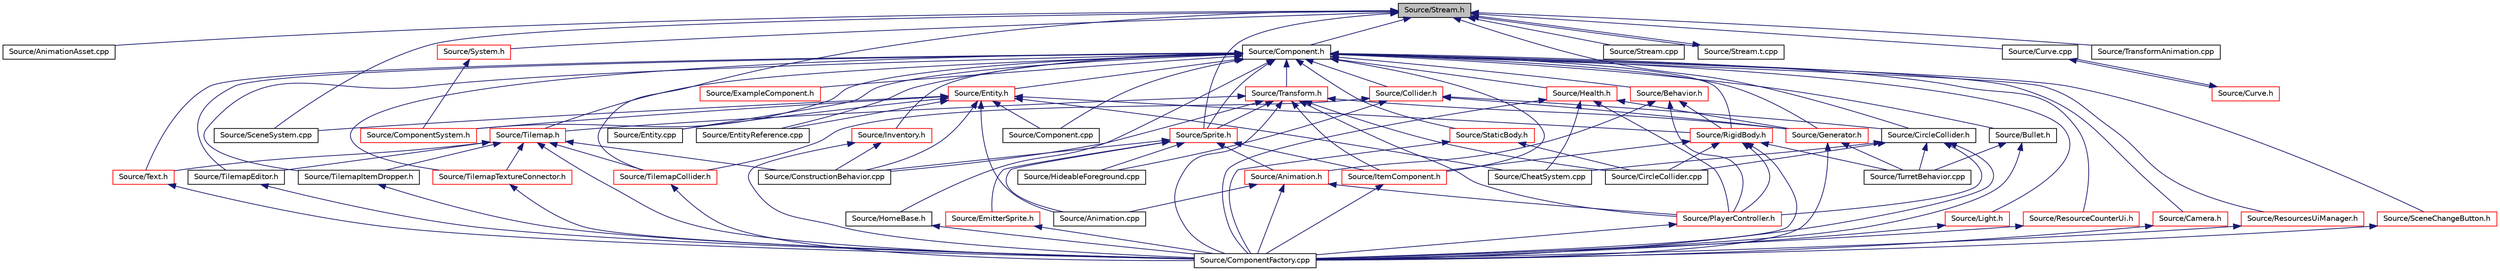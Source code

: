 digraph "Source/Stream.h"
{
 // LATEX_PDF_SIZE
  edge [fontname="Helvetica",fontsize="10",labelfontname="Helvetica",labelfontsize="10"];
  node [fontname="Helvetica",fontsize="10",shape=record];
  Node1 [label="Source/Stream.h",height=0.2,width=0.4,color="black", fillcolor="grey75", style="filled", fontcolor="black",tooltip="JSON File reading/writing."];
  Node1 -> Node2 [dir="back",color="midnightblue",fontsize="10",style="solid"];
  Node2 [label="Source/AnimationAsset.cpp",height=0.2,width=0.4,color="black", fillcolor="white", style="filled",URL="$AnimationAsset_8cpp.html",tooltip="Asset that contains information about a spritesheet animation."];
  Node1 -> Node3 [dir="back",color="midnightblue",fontsize="10",style="solid"];
  Node3 [label="Source/CircleCollider.h",height=0.2,width=0.4,color="black", fillcolor="white", style="filled",URL="$CircleCollider_8h.html",tooltip="Circle-shaped collider."];
  Node3 -> Node4 [dir="back",color="midnightblue",fontsize="10",style="solid"];
  Node4 [label="Source/CheatSystem.cpp",height=0.2,width=0.4,color="black", fillcolor="white", style="filled",URL="$CheatSystem_8cpp.html",tooltip="CheatSystem Class definition."];
  Node3 -> Node5 [dir="back",color="midnightblue",fontsize="10",style="solid"];
  Node5 [label="Source/CircleCollider.cpp",height=0.2,width=0.4,color="black", fillcolor="white", style="filled",URL="$CircleCollider_8cpp.html",tooltip="Circle-shaped collider."];
  Node3 -> Node6 [dir="back",color="midnightblue",fontsize="10",style="solid"];
  Node6 [label="Source/ComponentFactory.cpp",height=0.2,width=0.4,color="black", fillcolor="white", style="filled",URL="$ComponentFactory_8cpp.html",tooltip="Definitions for the component factory class."];
  Node3 -> Node7 [dir="back",color="midnightblue",fontsize="10",style="solid"];
  Node7 [label="Source/PlayerController.h",height=0.2,width=0.4,color="red", fillcolor="white", style="filled",URL="$PlayerController_8h.html",tooltip="PlayerController Behaviour Class."];
  Node7 -> Node6 [dir="back",color="midnightblue",fontsize="10",style="solid"];
  Node3 -> Node10 [dir="back",color="midnightblue",fontsize="10",style="solid"];
  Node10 [label="Source/TurretBehavior.cpp",height=0.2,width=0.4,color="black", fillcolor="white", style="filled",URL="$TurretBehavior_8cpp.html",tooltip="Behavior Compenent for Basic Turret"];
  Node1 -> Node11 [dir="back",color="midnightblue",fontsize="10",style="solid"];
  Node11 [label="Source/Component.h",height=0.2,width=0.4,color="black", fillcolor="white", style="filled",URL="$Component_8h.html",tooltip="Virtual component header."];
  Node11 -> Node12 [dir="back",color="midnightblue",fontsize="10",style="solid"];
  Node12 [label="Source/Behavior.h",height=0.2,width=0.4,color="red", fillcolor="white", style="filled",URL="$Behavior_8h.html",tooltip="Virtual behavior component header."];
  Node12 -> Node13 [dir="back",color="midnightblue",fontsize="10",style="solid"];
  Node13 [label="Source/Animation.h",height=0.2,width=0.4,color="red", fillcolor="white", style="filled",URL="$Animation_8h.html",tooltip="animation component class"];
  Node13 -> Node14 [dir="back",color="midnightblue",fontsize="10",style="solid"];
  Node14 [label="Source/Animation.cpp",height=0.2,width=0.4,color="black", fillcolor="white", style="filled",URL="$Animation_8cpp.html",tooltip="animation component implimentation"];
  Node13 -> Node6 [dir="back",color="midnightblue",fontsize="10",style="solid"];
  Node13 -> Node7 [dir="back",color="midnightblue",fontsize="10",style="solid"];
  Node12 -> Node7 [dir="back",color="midnightblue",fontsize="10",style="solid"];
  Node12 -> Node44 [dir="back",color="midnightblue",fontsize="10",style="solid"];
  Node44 [label="Source/RigidBody.h",height=0.2,width=0.4,color="red", fillcolor="white", style="filled",URL="$RigidBody_8h_source.html",tooltip=" "];
  Node44 -> Node5 [dir="back",color="midnightblue",fontsize="10",style="solid"];
  Node44 -> Node6 [dir="back",color="midnightblue",fontsize="10",style="solid"];
  Node44 -> Node54 [dir="back",color="midnightblue",fontsize="10",style="solid"];
  Node54 [label="Source/ItemComponent.h",height=0.2,width=0.4,color="red", fillcolor="white", style="filled",URL="$ItemComponent_8h.html",tooltip="Item in the world that can be picked up."];
  Node54 -> Node6 [dir="back",color="midnightblue",fontsize="10",style="solid"];
  Node44 -> Node7 [dir="back",color="midnightblue",fontsize="10",style="solid"];
  Node44 -> Node10 [dir="back",color="midnightblue",fontsize="10",style="solid"];
  Node11 -> Node57 [dir="back",color="midnightblue",fontsize="10",style="solid"];
  Node57 [label="Source/Bullet.h",height=0.2,width=0.4,color="black", fillcolor="white", style="filled",URL="$Bullet_8h_source.html",tooltip=" "];
  Node57 -> Node6 [dir="back",color="midnightblue",fontsize="10",style="solid"];
  Node57 -> Node10 [dir="back",color="midnightblue",fontsize="10",style="solid"];
  Node11 -> Node58 [dir="back",color="midnightblue",fontsize="10",style="solid"];
  Node58 [label="Source/Camera.h",height=0.2,width=0.4,color="red", fillcolor="white", style="filled",URL="$Camera_8h.html",tooltip="Camera component for rendering."];
  Node58 -> Node6 [dir="back",color="midnightblue",fontsize="10",style="solid"];
  Node11 -> Node70 [dir="back",color="midnightblue",fontsize="10",style="solid"];
  Node70 [label="Source/Collider.h",height=0.2,width=0.4,color="red", fillcolor="white", style="filled",URL="$Collider_8h.html",tooltip="Base component for detecting collisions."];
  Node70 -> Node3 [dir="back",color="midnightblue",fontsize="10",style="solid"];
  Node70 -> Node24 [dir="back",color="midnightblue",fontsize="10",style="solid"];
  Node24 [label="Source/Generator.h",height=0.2,width=0.4,color="red", fillcolor="white", style="filled",URL="$Generator_8h_source.html",tooltip=" "];
  Node24 -> Node6 [dir="back",color="midnightblue",fontsize="10",style="solid"];
  Node24 -> Node10 [dir="back",color="midnightblue",fontsize="10",style="solid"];
  Node70 -> Node32 [dir="back",color="midnightblue",fontsize="10",style="solid"];
  Node32 [label="Source/HideableForeground.cpp",height=0.2,width=0.4,color="black", fillcolor="white", style="filled",URL="$HideableForeground_8cpp.html",tooltip="Component that hides an attached Sprite when it overlaps something."];
  Node70 -> Node71 [dir="back",color="midnightblue",fontsize="10",style="solid"];
  Node71 [label="Source/TilemapCollider.h",height=0.2,width=0.4,color="red", fillcolor="white", style="filled",URL="$TilemapCollider_8h.html",tooltip="tilemap collider"];
  Node71 -> Node6 [dir="back",color="midnightblue",fontsize="10",style="solid"];
  Node11 -> Node72 [dir="back",color="midnightblue",fontsize="10",style="solid"];
  Node72 [label="Source/Component.cpp",height=0.2,width=0.4,color="black", fillcolor="white", style="filled",URL="$Component_8cpp.html",tooltip="Virtual component header."];
  Node11 -> Node73 [dir="back",color="midnightblue",fontsize="10",style="solid"];
  Node73 [label="Source/ComponentSystem.h",height=0.2,width=0.4,color="red", fillcolor="white", style="filled",URL="$ComponentSystem_8h.html",tooltip="System that keeps track of a specific kind of Component."];
  Node11 -> Node76 [dir="back",color="midnightblue",fontsize="10",style="solid"];
  Node76 [label="Source/Entity.cpp",height=0.2,width=0.4,color="black", fillcolor="white", style="filled",URL="$Entity_8cpp.html",tooltip="Function definitions for the Entity class."];
  Node11 -> Node77 [dir="back",color="midnightblue",fontsize="10",style="solid"];
  Node77 [label="Source/Entity.h",height=0.2,width=0.4,color="red", fillcolor="white", style="filled",URL="$Entity_8h.html",tooltip="Entity class which holds Components."];
  Node77 -> Node14 [dir="back",color="midnightblue",fontsize="10",style="solid"];
  Node77 -> Node4 [dir="back",color="midnightblue",fontsize="10",style="solid"];
  Node77 -> Node72 [dir="back",color="midnightblue",fontsize="10",style="solid"];
  Node77 -> Node73 [dir="back",color="midnightblue",fontsize="10",style="solid"];
  Node77 -> Node22 [dir="back",color="midnightblue",fontsize="10",style="solid"];
  Node22 [label="Source/ConstructionBehavior.cpp",height=0.2,width=0.4,color="black", fillcolor="white", style="filled",URL="$ConstructionBehavior_8cpp.html",tooltip="handles the construction of towers and modification of terrain"];
  Node77 -> Node76 [dir="back",color="midnightblue",fontsize="10",style="solid"];
  Node77 -> Node79 [dir="back",color="midnightblue",fontsize="10",style="solid"];
  Node79 [label="Source/EntityReference.cpp",height=0.2,width=0.4,color="black", fillcolor="white", style="filled",URL="$EntityReference_8cpp.html",tooltip="a reference to an Entity in the scene"];
  Node77 -> Node44 [dir="back",color="midnightblue",fontsize="10",style="solid"];
  Node77 -> Node83 [dir="back",color="midnightblue",fontsize="10",style="solid"];
  Node83 [label="Source/SceneSystem.cpp",height=0.2,width=0.4,color="black", fillcolor="white", style="filled",URL="$SceneSystem_8cpp.html",tooltip="handles the process of resetting and changing scenes"];
  Node11 -> Node79 [dir="back",color="midnightblue",fontsize="10",style="solid"];
  Node11 -> Node93 [dir="back",color="midnightblue",fontsize="10",style="solid"];
  Node93 [label="Source/ExampleComponent.h",height=0.2,width=0.4,color="red", fillcolor="white", style="filled",URL="$ExampleComponent_8h.html",tooltip="DESCRIPTION HERE."];
  Node11 -> Node24 [dir="back",color="midnightblue",fontsize="10",style="solid"];
  Node11 -> Node95 [dir="back",color="midnightblue",fontsize="10",style="solid"];
  Node95 [label="Source/Health.h",height=0.2,width=0.4,color="red", fillcolor="white", style="filled",URL="$Health_8h_source.html",tooltip=" "];
  Node95 -> Node4 [dir="back",color="midnightblue",fontsize="10",style="solid"];
  Node95 -> Node6 [dir="back",color="midnightblue",fontsize="10",style="solid"];
  Node95 -> Node24 [dir="back",color="midnightblue",fontsize="10",style="solid"];
  Node95 -> Node7 [dir="back",color="midnightblue",fontsize="10",style="solid"];
  Node11 -> Node96 [dir="back",color="midnightblue",fontsize="10",style="solid"];
  Node96 [label="Source/HomeBase.h",height=0.2,width=0.4,color="black", fillcolor="white", style="filled",URL="$HomeBase_8h_source.html",tooltip=" "];
  Node96 -> Node6 [dir="back",color="midnightblue",fontsize="10",style="solid"];
  Node11 -> Node97 [dir="back",color="midnightblue",fontsize="10",style="solid"];
  Node97 [label="Source/Inventory.h",height=0.2,width=0.4,color="red", fillcolor="white", style="filled",URL="$Inventory_8h.html",tooltip="Inventory component that stores items."];
  Node97 -> Node6 [dir="back",color="midnightblue",fontsize="10",style="solid"];
  Node97 -> Node22 [dir="back",color="midnightblue",fontsize="10",style="solid"];
  Node11 -> Node54 [dir="back",color="midnightblue",fontsize="10",style="solid"];
  Node11 -> Node99 [dir="back",color="midnightblue",fontsize="10",style="solid"];
  Node99 [label="Source/Light.h",height=0.2,width=0.4,color="red", fillcolor="white", style="filled",URL="$Light_8h.html",tooltip="Light source component. It shines."];
  Node99 -> Node6 [dir="back",color="midnightblue",fontsize="10",style="solid"];
  Node11 -> Node100 [dir="back",color="midnightblue",fontsize="10",style="solid"];
  Node100 [label="Source/ResourceCounterUi.h",height=0.2,width=0.4,color="red", fillcolor="white", style="filled",URL="$ResourceCounterUi_8h.html",tooltip="Ui Component that displays a resource sprite and a count."];
  Node100 -> Node6 [dir="back",color="midnightblue",fontsize="10",style="solid"];
  Node11 -> Node101 [dir="back",color="midnightblue",fontsize="10",style="solid"];
  Node101 [label="Source/ResourcesUiManager.h",height=0.2,width=0.4,color="red", fillcolor="white", style="filled",URL="$ResourcesUiManager_8h.html",tooltip="Component that manages the UI for displaying what resources a player currently has."];
  Node101 -> Node6 [dir="back",color="midnightblue",fontsize="10",style="solid"];
  Node11 -> Node44 [dir="back",color="midnightblue",fontsize="10",style="solid"];
  Node11 -> Node102 [dir="back",color="midnightblue",fontsize="10",style="solid"];
  Node102 [label="Source/SceneChangeButton.h",height=0.2,width=0.4,color="red", fillcolor="white", style="filled",URL="$SceneChangeButton_8h.html",tooltip="Component that changes the scene when clicked."];
  Node102 -> Node6 [dir="back",color="midnightblue",fontsize="10",style="solid"];
  Node11 -> Node104 [dir="back",color="midnightblue",fontsize="10",style="solid"];
  Node104 [label="Source/Sprite.h",height=0.2,width=0.4,color="red", fillcolor="white", style="filled",URL="$Sprite_8h_source.html",tooltip=" "];
  Node104 -> Node14 [dir="back",color="midnightblue",fontsize="10",style="solid"];
  Node104 -> Node13 [dir="back",color="midnightblue",fontsize="10",style="solid"];
  Node104 -> Node22 [dir="back",color="midnightblue",fontsize="10",style="solid"];
  Node104 -> Node105 [dir="back",color="midnightblue",fontsize="10",style="solid"];
  Node105 [label="Source/EmitterSprite.h",height=0.2,width=0.4,color="red", fillcolor="white", style="filled",URL="$EmitterSprite_8h.html",tooltip="Renders particles using data from SSBO."];
  Node105 -> Node6 [dir="back",color="midnightblue",fontsize="10",style="solid"];
  Node104 -> Node32 [dir="back",color="midnightblue",fontsize="10",style="solid"];
  Node104 -> Node54 [dir="back",color="midnightblue",fontsize="10",style="solid"];
  Node11 -> Node109 [dir="back",color="midnightblue",fontsize="10",style="solid"];
  Node109 [label="Source/StaticBody.h",height=0.2,width=0.4,color="red", fillcolor="white", style="filled",URL="$StaticBody_8h.html",tooltip="pysics body which can be collided with and does not move"];
  Node109 -> Node5 [dir="back",color="midnightblue",fontsize="10",style="solid"];
  Node109 -> Node6 [dir="back",color="midnightblue",fontsize="10",style="solid"];
  Node11 -> Node87 [dir="back",color="midnightblue",fontsize="10",style="solid"];
  Node87 [label="Source/Text.h",height=0.2,width=0.4,color="red", fillcolor="white", style="filled",URL="$Text_8h.html",tooltip="Component that makes use of Tilemap to draw text."];
  Node87 -> Node6 [dir="back",color="midnightblue",fontsize="10",style="solid"];
  Node11 -> Node85 [dir="back",color="midnightblue",fontsize="10",style="solid"];
  Node85 [label="Source/Tilemap.h",height=0.2,width=0.4,color="red", fillcolor="white", style="filled",URL="$Tilemap_8h.html",tooltip="Tilemap component - loads and manages a tilemap array."];
  Node85 -> Node6 [dir="back",color="midnightblue",fontsize="10",style="solid"];
  Node85 -> Node22 [dir="back",color="midnightblue",fontsize="10",style="solid"];
  Node85 -> Node87 [dir="back",color="midnightblue",fontsize="10",style="solid"];
  Node85 -> Node71 [dir="back",color="midnightblue",fontsize="10",style="solid"];
  Node85 -> Node89 [dir="back",color="midnightblue",fontsize="10",style="solid"];
  Node89 [label="Source/TilemapEditor.h",height=0.2,width=0.4,color="black", fillcolor="white", style="filled",URL="$TilemapEditor_8h.html",tooltip="Component that allows direct editing of a Tilemap."];
  Node89 -> Node6 [dir="back",color="midnightblue",fontsize="10",style="solid"];
  Node85 -> Node90 [dir="back",color="midnightblue",fontsize="10",style="solid"];
  Node90 [label="Source/TilemapItemDropper.h",height=0.2,width=0.4,color="black", fillcolor="white", style="filled",URL="$TilemapItemDropper_8h.html",tooltip="Drops an item whenever a tile is broken."];
  Node90 -> Node6 [dir="back",color="midnightblue",fontsize="10",style="solid"];
  Node85 -> Node92 [dir="back",color="midnightblue",fontsize="10",style="solid"];
  Node92 [label="Source/TilemapTextureConnector.h",height=0.2,width=0.4,color="red", fillcolor="white", style="filled",URL="$TilemapTextureConnector_8h.html",tooltip="Component that uses a parent 'source' tilemap to update a child tilemap with connected textures."];
  Node92 -> Node6 [dir="back",color="midnightblue",fontsize="10",style="solid"];
  Node11 -> Node89 [dir="back",color="midnightblue",fontsize="10",style="solid"];
  Node11 -> Node90 [dir="back",color="midnightblue",fontsize="10",style="solid"];
  Node11 -> Node92 [dir="back",color="midnightblue",fontsize="10",style="solid"];
  Node11 -> Node111 [dir="back",color="midnightblue",fontsize="10",style="solid"];
  Node111 [label="Source/Transform.h",height=0.2,width=0.4,color="red", fillcolor="white", style="filled",URL="$Transform_8h.html",tooltip="Transform."];
  Node111 -> Node5 [dir="back",color="midnightblue",fontsize="10",style="solid"];
  Node111 -> Node6 [dir="back",color="midnightblue",fontsize="10",style="solid"];
  Node111 -> Node22 [dir="back",color="midnightblue",fontsize="10",style="solid"];
  Node111 -> Node24 [dir="back",color="midnightblue",fontsize="10",style="solid"];
  Node111 -> Node54 [dir="back",color="midnightblue",fontsize="10",style="solid"];
  Node111 -> Node7 [dir="back",color="midnightblue",fontsize="10",style="solid"];
  Node111 -> Node104 [dir="back",color="midnightblue",fontsize="10",style="solid"];
  Node111 -> Node85 [dir="back",color="midnightblue",fontsize="10",style="solid"];
  Node1 -> Node116 [dir="back",color="midnightblue",fontsize="10",style="solid"];
  Node116 [label="Source/Curve.cpp",height=0.2,width=0.4,color="black", fillcolor="white", style="filled",URL="$Curve_8cpp.html",tooltip="class for interpolating between sequences of values"];
  Node116 -> Node117 [dir="back",color="midnightblue",fontsize="10",style="solid"];
  Node117 [label="Source/Curve.h",height=0.2,width=0.4,color="red", fillcolor="white", style="filled",URL="$Curve_8h.html",tooltip="class for interpolating between sequences of values"];
  Node117 -> Node116 [dir="back",color="midnightblue",fontsize="10",style="solid"];
  Node1 -> Node83 [dir="back",color="midnightblue",fontsize="10",style="solid"];
  Node1 -> Node104 [dir="back",color="midnightblue",fontsize="10",style="solid"];
  Node1 -> Node120 [dir="back",color="midnightblue",fontsize="10",style="solid"];
  Node120 [label="Source/Stream.cpp",height=0.2,width=0.4,color="black", fillcolor="white", style="filled",URL="$Stream_8cpp.html",tooltip="JSON File reading/writing."];
  Node1 -> Node121 [dir="back",color="midnightblue",fontsize="10",style="solid"];
  Node121 [label="Source/Stream.t.cpp",height=0.2,width=0.4,color="black", fillcolor="white", style="filled",URL="$Stream_8t_8cpp.html",tooltip="JSON File reading/writing."];
  Node121 -> Node1 [dir="back",color="midnightblue",fontsize="10",style="solid"];
  Node1 -> Node122 [dir="back",color="midnightblue",fontsize="10",style="solid"];
  Node122 [label="Source/System.h",height=0.2,width=0.4,color="red", fillcolor="white", style="filled",URL="$System_8h.html",tooltip="Base class for all Systems."];
  Node122 -> Node73 [dir="back",color="midnightblue",fontsize="10",style="solid"];
  Node1 -> Node71 [dir="back",color="midnightblue",fontsize="10",style="solid"];
  Node1 -> Node119 [dir="back",color="midnightblue",fontsize="10",style="solid"];
  Node119 [label="Source/TransformAnimation.cpp",height=0.2,width=0.4,color="black", fillcolor="white", style="filled",URL="$TransformAnimation_8cpp.html",tooltip="Asset that animates a Transform with Curves."];
}
